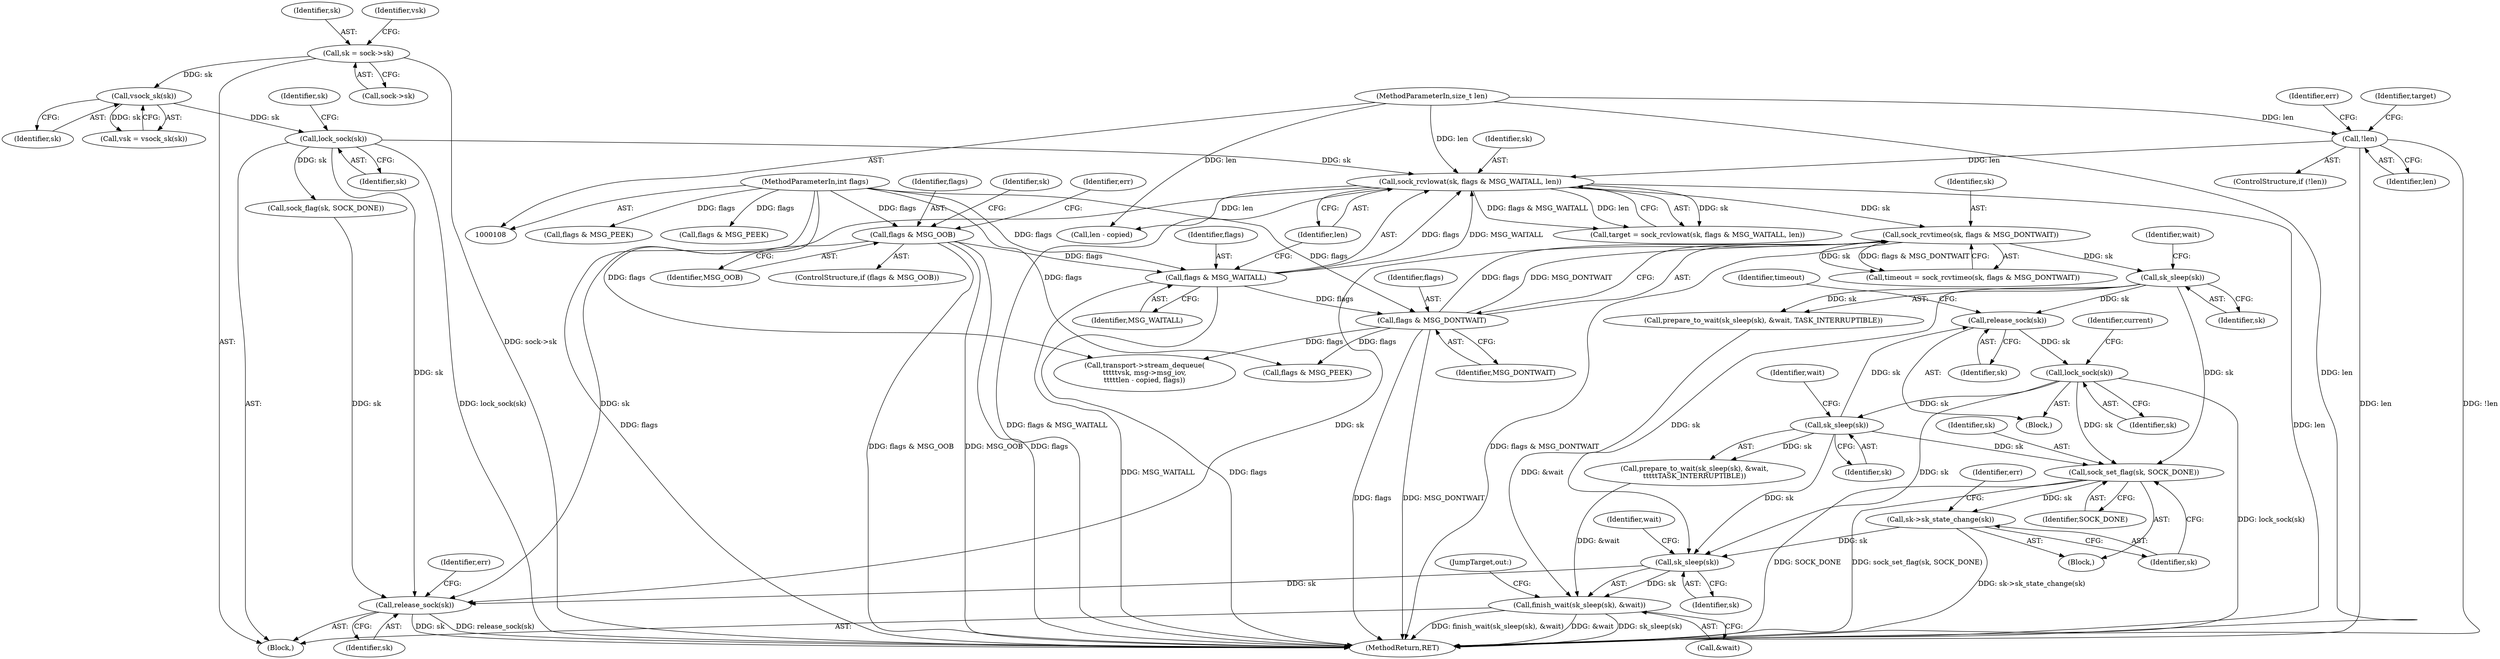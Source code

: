 digraph "0_linux_d5e0d0f607a7a029c6563a0470d88255c89a8d11@API" {
"1000466" [label="(Call,sk_sleep(sk))"];
"1000459" [label="(Call,sk->sk_state_change(sk))"];
"1000456" [label="(Call,sock_set_flag(sk, SOCK_DONE))"];
"1000234" [label="(Call,sk_sleep(sk))"];
"1000213" [label="(Call,sock_rcvtimeo(sk, flags & MSG_DONTWAIT))"];
"1000194" [label="(Call,sock_rcvlowat(sk, flags & MSG_WAITALL, len))"];
"1000141" [label="(Call,lock_sock(sk))"];
"1000131" [label="(Call,vsock_sk(sk))"];
"1000124" [label="(Call,sk = sock->sk)"];
"1000196" [label="(Call,flags & MSG_WAITALL)"];
"1000164" [label="(Call,flags & MSG_OOB)"];
"1000113" [label="(MethodParameterIn,int flags)"];
"1000185" [label="(Call,!len)"];
"1000112" [label="(MethodParameterIn,size_t len)"];
"1000215" [label="(Call,flags & MSG_DONTWAIT)"];
"1000379" [label="(Call,lock_sock(sk))"];
"1000373" [label="(Call,release_sock(sk))"];
"1000402" [label="(Call,sk_sleep(sk))"];
"1000465" [label="(Call,finish_wait(sk_sleep(sk), &wait))"];
"1000471" [label="(Call,release_sock(sk))"];
"1000283" [label="(Call,len - copied)"];
"1000465" [label="(Call,finish_wait(sk_sleep(sk), &wait))"];
"1000330" [label="(Block,)"];
"1000124" [label="(Call,sk = sock->sk)"];
"1000194" [label="(Call,sock_rcvlowat(sk, flags & MSG_WAITALL, len))"];
"1000151" [label="(Call,sock_flag(sk, SOCK_DONE))"];
"1000192" [label="(Call,target = sock_rcvlowat(sk, flags & MSG_WAITALL, len))"];
"1000114" [label="(Block,)"];
"1000141" [label="(Call,lock_sock(sk))"];
"1000469" [label="(Identifier,wait)"];
"1000186" [label="(Identifier,len)"];
"1000184" [label="(ControlStructure,if (!len))"];
"1000195" [label="(Identifier,sk)"];
"1000383" [label="(Identifier,current)"];
"1000458" [label="(Identifier,SOCK_DONE)"];
"1000125" [label="(Identifier,sk)"];
"1000166" [label="(Identifier,MSG_OOB)"];
"1000380" [label="(Identifier,sk)"];
"1000164" [label="(Call,flags & MSG_OOB)"];
"1000459" [label="(Call,sk->sk_state_change(sk))"];
"1000198" [label="(Identifier,MSG_WAITALL)"];
"1000142" [label="(Identifier,sk)"];
"1000211" [label="(Call,timeout = sock_rcvtimeo(sk, flags & MSG_DONTWAIT))"];
"1000129" [label="(Call,vsk = vsock_sk(sk))"];
"1000234" [label="(Call,sk_sleep(sk))"];
"1000214" [label="(Identifier,sk)"];
"1000217" [label="(Identifier,MSG_DONTWAIT)"];
"1000475" [label="(MethodReturn,RET)"];
"1000457" [label="(Identifier,sk)"];
"1000126" [label="(Call,sock->sk)"];
"1000130" [label="(Identifier,vsk)"];
"1000197" [label="(Identifier,flags)"];
"1000402" [label="(Call,sk_sleep(sk))"];
"1000472" [label="(Identifier,sk)"];
"1000374" [label="(Identifier,sk)"];
"1000468" [label="(Call,&wait)"];
"1000189" [label="(Identifier,err)"];
"1000466" [label="(Call,sk_sleep(sk))"];
"1000213" [label="(Call,sock_rcvtimeo(sk, flags & MSG_DONTWAIT))"];
"1000233" [label="(Call,prepare_to_wait(sk_sleep(sk), &wait, TASK_INTERRUPTIBLE))"];
"1000176" [label="(Identifier,sk)"];
"1000376" [label="(Identifier,timeout)"];
"1000405" [label="(Identifier,wait)"];
"1000146" [label="(Identifier,sk)"];
"1000112" [label="(MethodParameterIn,size_t len)"];
"1000235" [label="(Identifier,sk)"];
"1000169" [label="(Identifier,err)"];
"1000373" [label="(Call,release_sock(sk))"];
"1000215" [label="(Call,flags & MSG_DONTWAIT)"];
"1000237" [label="(Identifier,wait)"];
"1000196" [label="(Call,flags & MSG_WAITALL)"];
"1000456" [label="(Call,sock_set_flag(sk, SOCK_DONE))"];
"1000113" [label="(MethodParameterIn,int flags)"];
"1000450" [label="(Block,)"];
"1000163" [label="(ControlStructure,if (flags & MSG_OOB))"];
"1000132" [label="(Identifier,sk)"];
"1000434" [label="(Call,flags & MSG_PEEK)"];
"1000467" [label="(Identifier,sk)"];
"1000401" [label="(Call,prepare_to_wait(sk_sleep(sk), &wait,\n\t\t\t\t\tTASK_INTERRUPTIBLE))"];
"1000470" [label="(JumpTarget,out:)"];
"1000216" [label="(Identifier,flags)"];
"1000278" [label="(Call,transport->stream_dequeue(\n\t\t\t\t\tvsk, msg->msg_iov,\n\t\t\t\t\tlen - copied, flags))"];
"1000307" [label="(Call,flags & MSG_PEEK)"];
"1000462" [label="(Identifier,err)"];
"1000322" [label="(Call,flags & MSG_PEEK)"];
"1000471" [label="(Call,release_sock(sk))"];
"1000131" [label="(Call,vsock_sk(sk))"];
"1000193" [label="(Identifier,target)"];
"1000474" [label="(Identifier,err)"];
"1000185" [label="(Call,!len)"];
"1000199" [label="(Identifier,len)"];
"1000379" [label="(Call,lock_sock(sk))"];
"1000403" [label="(Identifier,sk)"];
"1000460" [label="(Identifier,sk)"];
"1000165" [label="(Identifier,flags)"];
"1000466" -> "1000465"  [label="AST: "];
"1000466" -> "1000467"  [label="CFG: "];
"1000467" -> "1000466"  [label="AST: "];
"1000469" -> "1000466"  [label="CFG: "];
"1000466" -> "1000465"  [label="DDG: sk"];
"1000459" -> "1000466"  [label="DDG: sk"];
"1000234" -> "1000466"  [label="DDG: sk"];
"1000379" -> "1000466"  [label="DDG: sk"];
"1000402" -> "1000466"  [label="DDG: sk"];
"1000466" -> "1000471"  [label="DDG: sk"];
"1000459" -> "1000450"  [label="AST: "];
"1000459" -> "1000460"  [label="CFG: "];
"1000460" -> "1000459"  [label="AST: "];
"1000462" -> "1000459"  [label="CFG: "];
"1000459" -> "1000475"  [label="DDG: sk->sk_state_change(sk)"];
"1000456" -> "1000459"  [label="DDG: sk"];
"1000456" -> "1000450"  [label="AST: "];
"1000456" -> "1000458"  [label="CFG: "];
"1000457" -> "1000456"  [label="AST: "];
"1000458" -> "1000456"  [label="AST: "];
"1000460" -> "1000456"  [label="CFG: "];
"1000456" -> "1000475"  [label="DDG: SOCK_DONE"];
"1000456" -> "1000475"  [label="DDG: sock_set_flag(sk, SOCK_DONE)"];
"1000234" -> "1000456"  [label="DDG: sk"];
"1000379" -> "1000456"  [label="DDG: sk"];
"1000402" -> "1000456"  [label="DDG: sk"];
"1000234" -> "1000233"  [label="AST: "];
"1000234" -> "1000235"  [label="CFG: "];
"1000235" -> "1000234"  [label="AST: "];
"1000237" -> "1000234"  [label="CFG: "];
"1000234" -> "1000233"  [label="DDG: sk"];
"1000213" -> "1000234"  [label="DDG: sk"];
"1000234" -> "1000373"  [label="DDG: sk"];
"1000213" -> "1000211"  [label="AST: "];
"1000213" -> "1000215"  [label="CFG: "];
"1000214" -> "1000213"  [label="AST: "];
"1000215" -> "1000213"  [label="AST: "];
"1000211" -> "1000213"  [label="CFG: "];
"1000213" -> "1000475"  [label="DDG: flags & MSG_DONTWAIT"];
"1000213" -> "1000211"  [label="DDG: sk"];
"1000213" -> "1000211"  [label="DDG: flags & MSG_DONTWAIT"];
"1000194" -> "1000213"  [label="DDG: sk"];
"1000215" -> "1000213"  [label="DDG: flags"];
"1000215" -> "1000213"  [label="DDG: MSG_DONTWAIT"];
"1000213" -> "1000471"  [label="DDG: sk"];
"1000194" -> "1000192"  [label="AST: "];
"1000194" -> "1000199"  [label="CFG: "];
"1000195" -> "1000194"  [label="AST: "];
"1000196" -> "1000194"  [label="AST: "];
"1000199" -> "1000194"  [label="AST: "];
"1000192" -> "1000194"  [label="CFG: "];
"1000194" -> "1000475"  [label="DDG: len"];
"1000194" -> "1000475"  [label="DDG: flags & MSG_WAITALL"];
"1000194" -> "1000192"  [label="DDG: sk"];
"1000194" -> "1000192"  [label="DDG: flags & MSG_WAITALL"];
"1000194" -> "1000192"  [label="DDG: len"];
"1000141" -> "1000194"  [label="DDG: sk"];
"1000196" -> "1000194"  [label="DDG: flags"];
"1000196" -> "1000194"  [label="DDG: MSG_WAITALL"];
"1000185" -> "1000194"  [label="DDG: len"];
"1000112" -> "1000194"  [label="DDG: len"];
"1000194" -> "1000283"  [label="DDG: len"];
"1000194" -> "1000471"  [label="DDG: sk"];
"1000141" -> "1000114"  [label="AST: "];
"1000141" -> "1000142"  [label="CFG: "];
"1000142" -> "1000141"  [label="AST: "];
"1000146" -> "1000141"  [label="CFG: "];
"1000141" -> "1000475"  [label="DDG: lock_sock(sk)"];
"1000131" -> "1000141"  [label="DDG: sk"];
"1000141" -> "1000151"  [label="DDG: sk"];
"1000141" -> "1000471"  [label="DDG: sk"];
"1000131" -> "1000129"  [label="AST: "];
"1000131" -> "1000132"  [label="CFG: "];
"1000132" -> "1000131"  [label="AST: "];
"1000129" -> "1000131"  [label="CFG: "];
"1000131" -> "1000129"  [label="DDG: sk"];
"1000124" -> "1000131"  [label="DDG: sk"];
"1000124" -> "1000114"  [label="AST: "];
"1000124" -> "1000126"  [label="CFG: "];
"1000125" -> "1000124"  [label="AST: "];
"1000126" -> "1000124"  [label="AST: "];
"1000130" -> "1000124"  [label="CFG: "];
"1000124" -> "1000475"  [label="DDG: sock->sk"];
"1000196" -> "1000198"  [label="CFG: "];
"1000197" -> "1000196"  [label="AST: "];
"1000198" -> "1000196"  [label="AST: "];
"1000199" -> "1000196"  [label="CFG: "];
"1000196" -> "1000475"  [label="DDG: flags"];
"1000196" -> "1000475"  [label="DDG: MSG_WAITALL"];
"1000164" -> "1000196"  [label="DDG: flags"];
"1000113" -> "1000196"  [label="DDG: flags"];
"1000196" -> "1000215"  [label="DDG: flags"];
"1000164" -> "1000163"  [label="AST: "];
"1000164" -> "1000166"  [label="CFG: "];
"1000165" -> "1000164"  [label="AST: "];
"1000166" -> "1000164"  [label="AST: "];
"1000169" -> "1000164"  [label="CFG: "];
"1000176" -> "1000164"  [label="CFG: "];
"1000164" -> "1000475"  [label="DDG: flags & MSG_OOB"];
"1000164" -> "1000475"  [label="DDG: MSG_OOB"];
"1000164" -> "1000475"  [label="DDG: flags"];
"1000113" -> "1000164"  [label="DDG: flags"];
"1000113" -> "1000108"  [label="AST: "];
"1000113" -> "1000475"  [label="DDG: flags"];
"1000113" -> "1000215"  [label="DDG: flags"];
"1000113" -> "1000278"  [label="DDG: flags"];
"1000113" -> "1000307"  [label="DDG: flags"];
"1000113" -> "1000322"  [label="DDG: flags"];
"1000113" -> "1000434"  [label="DDG: flags"];
"1000185" -> "1000184"  [label="AST: "];
"1000185" -> "1000186"  [label="CFG: "];
"1000186" -> "1000185"  [label="AST: "];
"1000189" -> "1000185"  [label="CFG: "];
"1000193" -> "1000185"  [label="CFG: "];
"1000185" -> "1000475"  [label="DDG: !len"];
"1000185" -> "1000475"  [label="DDG: len"];
"1000112" -> "1000185"  [label="DDG: len"];
"1000112" -> "1000108"  [label="AST: "];
"1000112" -> "1000475"  [label="DDG: len"];
"1000112" -> "1000283"  [label="DDG: len"];
"1000215" -> "1000217"  [label="CFG: "];
"1000216" -> "1000215"  [label="AST: "];
"1000217" -> "1000215"  [label="AST: "];
"1000215" -> "1000475"  [label="DDG: flags"];
"1000215" -> "1000475"  [label="DDG: MSG_DONTWAIT"];
"1000215" -> "1000278"  [label="DDG: flags"];
"1000215" -> "1000434"  [label="DDG: flags"];
"1000379" -> "1000330"  [label="AST: "];
"1000379" -> "1000380"  [label="CFG: "];
"1000380" -> "1000379"  [label="AST: "];
"1000383" -> "1000379"  [label="CFG: "];
"1000379" -> "1000475"  [label="DDG: lock_sock(sk)"];
"1000373" -> "1000379"  [label="DDG: sk"];
"1000379" -> "1000402"  [label="DDG: sk"];
"1000373" -> "1000330"  [label="AST: "];
"1000373" -> "1000374"  [label="CFG: "];
"1000374" -> "1000373"  [label="AST: "];
"1000376" -> "1000373"  [label="CFG: "];
"1000402" -> "1000373"  [label="DDG: sk"];
"1000402" -> "1000401"  [label="AST: "];
"1000402" -> "1000403"  [label="CFG: "];
"1000403" -> "1000402"  [label="AST: "];
"1000405" -> "1000402"  [label="CFG: "];
"1000402" -> "1000401"  [label="DDG: sk"];
"1000465" -> "1000114"  [label="AST: "];
"1000465" -> "1000468"  [label="CFG: "];
"1000468" -> "1000465"  [label="AST: "];
"1000470" -> "1000465"  [label="CFG: "];
"1000465" -> "1000475"  [label="DDG: finish_wait(sk_sleep(sk), &wait)"];
"1000465" -> "1000475"  [label="DDG: &wait"];
"1000465" -> "1000475"  [label="DDG: sk_sleep(sk)"];
"1000233" -> "1000465"  [label="DDG: &wait"];
"1000401" -> "1000465"  [label="DDG: &wait"];
"1000471" -> "1000114"  [label="AST: "];
"1000471" -> "1000472"  [label="CFG: "];
"1000472" -> "1000471"  [label="AST: "];
"1000474" -> "1000471"  [label="CFG: "];
"1000471" -> "1000475"  [label="DDG: sk"];
"1000471" -> "1000475"  [label="DDG: release_sock(sk)"];
"1000151" -> "1000471"  [label="DDG: sk"];
}
